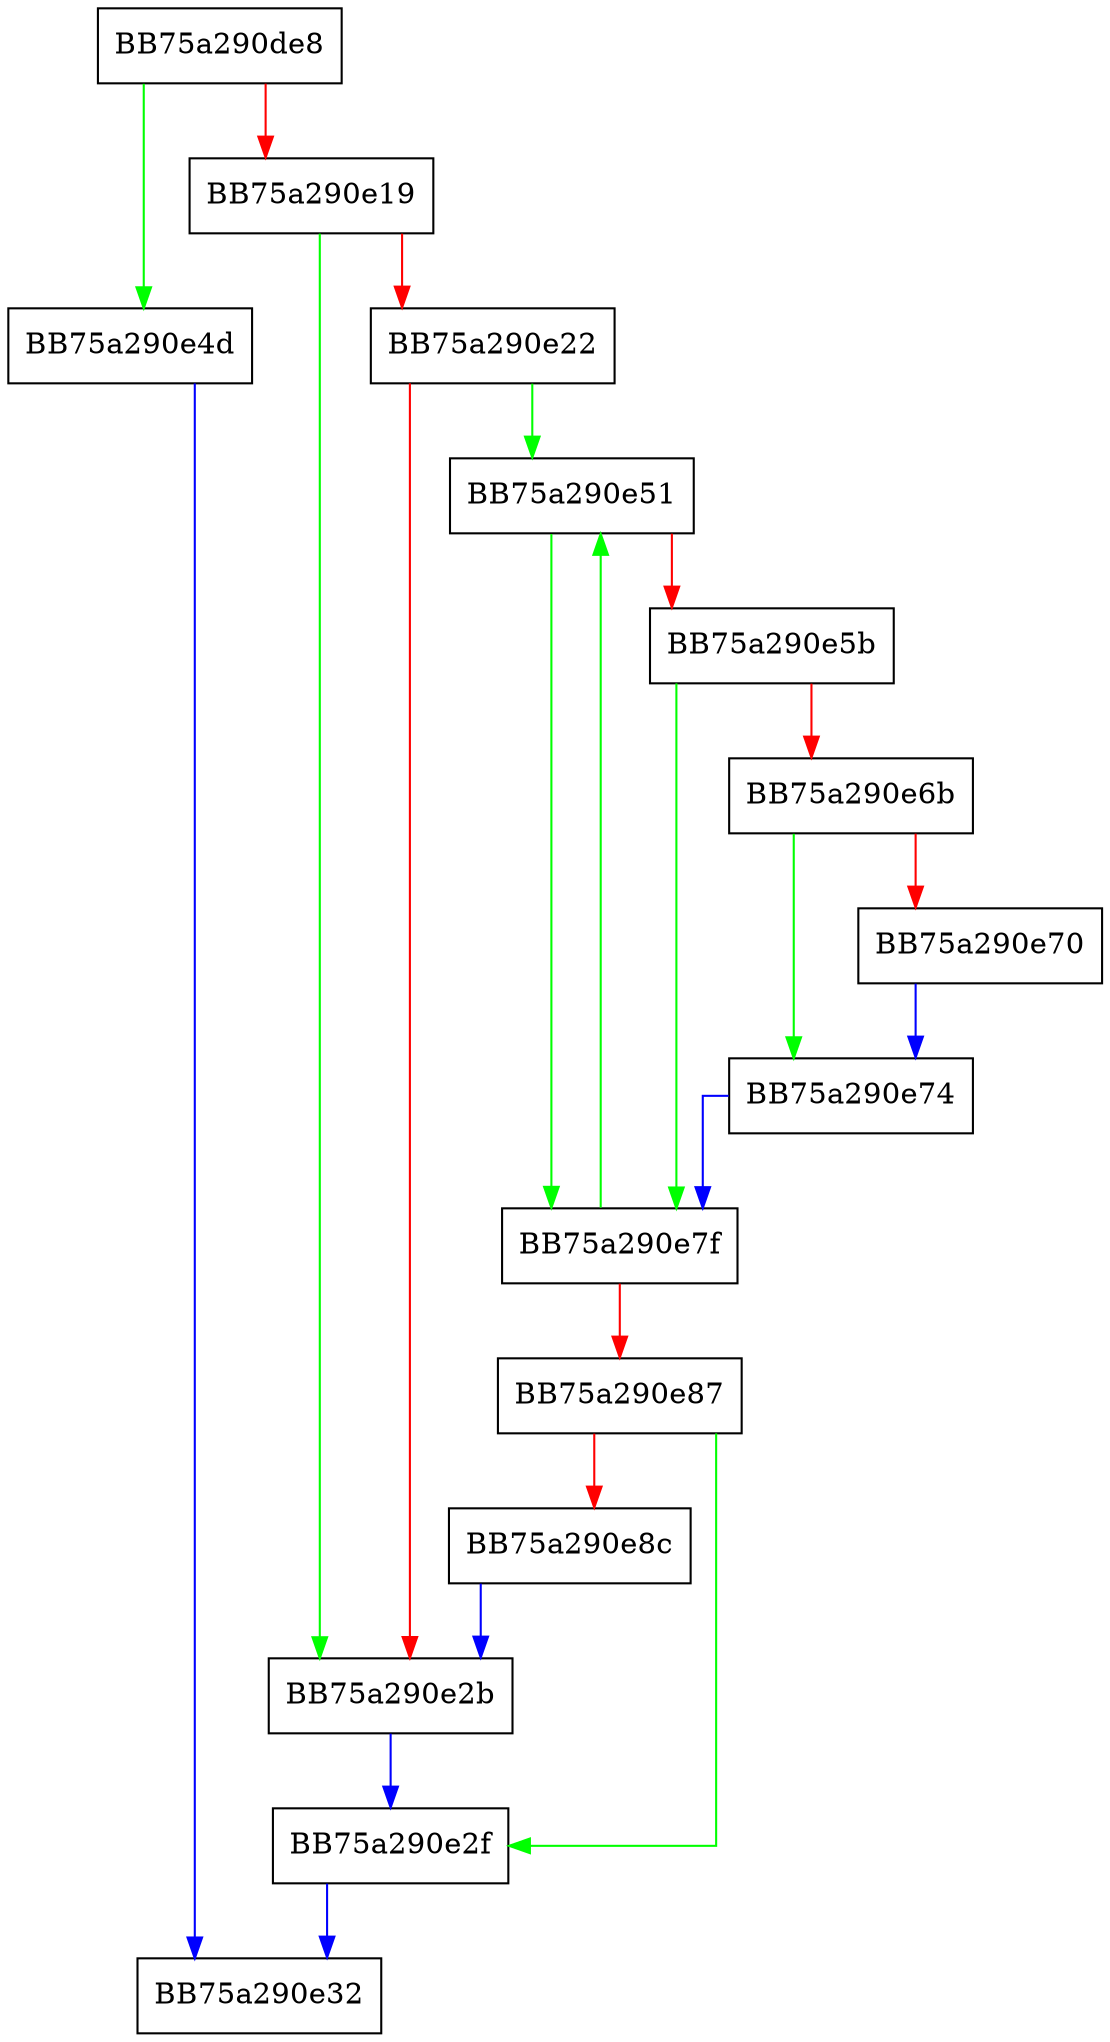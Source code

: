 digraph sqlite3TriggerList {
  node [shape="box"];
  graph [splines=ortho];
  BB75a290de8 -> BB75a290e4d [color="green"];
  BB75a290de8 -> BB75a290e19 [color="red"];
  BB75a290e19 -> BB75a290e2b [color="green"];
  BB75a290e19 -> BB75a290e22 [color="red"];
  BB75a290e22 -> BB75a290e51 [color="green"];
  BB75a290e22 -> BB75a290e2b [color="red"];
  BB75a290e2b -> BB75a290e2f [color="blue"];
  BB75a290e2f -> BB75a290e32 [color="blue"];
  BB75a290e4d -> BB75a290e32 [color="blue"];
  BB75a290e51 -> BB75a290e7f [color="green"];
  BB75a290e51 -> BB75a290e5b [color="red"];
  BB75a290e5b -> BB75a290e7f [color="green"];
  BB75a290e5b -> BB75a290e6b [color="red"];
  BB75a290e6b -> BB75a290e74 [color="green"];
  BB75a290e6b -> BB75a290e70 [color="red"];
  BB75a290e70 -> BB75a290e74 [color="blue"];
  BB75a290e74 -> BB75a290e7f [color="blue"];
  BB75a290e7f -> BB75a290e51 [color="green"];
  BB75a290e7f -> BB75a290e87 [color="red"];
  BB75a290e87 -> BB75a290e2f [color="green"];
  BB75a290e87 -> BB75a290e8c [color="red"];
  BB75a290e8c -> BB75a290e2b [color="blue"];
}